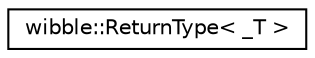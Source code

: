 digraph G
{
  edge [fontname="Helvetica",fontsize="10",labelfontname="Helvetica",labelfontsize="10"];
  node [fontname="Helvetica",fontsize="10",shape=record];
  rankdir="LR";
  Node1 [label="wibble::ReturnType\< _T \>",height=0.2,width=0.4,color="black", fillcolor="white", style="filled",URL="$structwibble_1_1ReturnType.html"];
}
